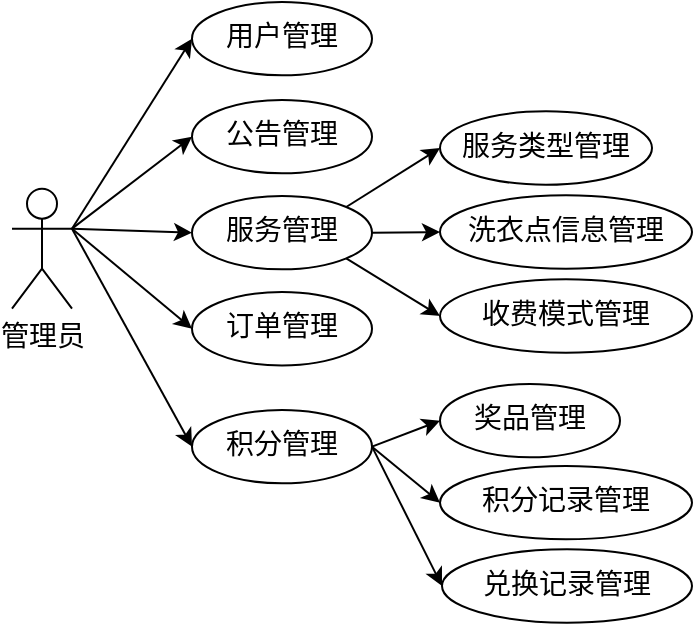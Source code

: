 <mxfile version="26.2.14">
  <diagram name="第 1 页" id="bXbiH3EwShpQN_3dVzvC">
    <mxGraphModel dx="1042" dy="562" grid="1" gridSize="10" guides="1" tooltips="1" connect="1" arrows="1" fold="1" page="1" pageScale="1" pageWidth="827" pageHeight="1169" math="0" shadow="0">
      <root>
        <mxCell id="0" />
        <mxCell id="1" parent="0" />
        <mxCell id="CFo9F7sb6gjn5Ljj4cxA-10" style="rounded=0;orthogonalLoop=1;jettySize=auto;html=1;exitX=1;exitY=0.333;exitDx=0;exitDy=0;exitPerimeter=0;entryX=0;entryY=0.5;entryDx=0;entryDy=0;fontFamily=宋体;fontSize=14;" parent="1" source="rSCCLJno3e1j1hXcmhqp-1" target="wD3wdMFgseMs4cs2oebw-1" edge="1">
          <mxGeometry relative="1" as="geometry" />
        </mxCell>
        <mxCell id="CFo9F7sb6gjn5Ljj4cxA-11" style="edgeStyle=none;rounded=0;orthogonalLoop=1;jettySize=auto;html=1;exitX=1;exitY=0.333;exitDx=0;exitDy=0;exitPerimeter=0;entryX=0;entryY=0.5;entryDx=0;entryDy=0;fontFamily=宋体;fontSize=14;" parent="1" source="rSCCLJno3e1j1hXcmhqp-1" target="rSCCLJno3e1j1hXcmhqp-6" edge="1">
          <mxGeometry relative="1" as="geometry" />
        </mxCell>
        <mxCell id="CFo9F7sb6gjn5Ljj4cxA-12" style="edgeStyle=none;rounded=0;orthogonalLoop=1;jettySize=auto;html=1;exitX=1;exitY=0.333;exitDx=0;exitDy=0;exitPerimeter=0;entryX=0;entryY=0.5;entryDx=0;entryDy=0;fontFamily=宋体;fontSize=14;" parent="1" source="rSCCLJno3e1j1hXcmhqp-1" target="CFo9F7sb6gjn5Ljj4cxA-1" edge="1">
          <mxGeometry relative="1" as="geometry" />
        </mxCell>
        <mxCell id="CFo9F7sb6gjn5Ljj4cxA-13" style="edgeStyle=none;rounded=0;orthogonalLoop=1;jettySize=auto;html=1;exitX=1;exitY=0.333;exitDx=0;exitDy=0;exitPerimeter=0;entryX=0;entryY=0.5;entryDx=0;entryDy=0;fontFamily=宋体;fontSize=14;" parent="1" source="rSCCLJno3e1j1hXcmhqp-1" target="CFo9F7sb6gjn5Ljj4cxA-5" edge="1">
          <mxGeometry relative="1" as="geometry" />
        </mxCell>
        <mxCell id="CFo9F7sb6gjn5Ljj4cxA-14" style="edgeStyle=none;rounded=0;orthogonalLoop=1;jettySize=auto;html=1;exitX=1;exitY=0.333;exitDx=0;exitDy=0;exitPerimeter=0;entryX=0;entryY=0.5;entryDx=0;entryDy=0;fontFamily=宋体;fontSize=14;" parent="1" source="rSCCLJno3e1j1hXcmhqp-1" target="CFo9F7sb6gjn5Ljj4cxA-6" edge="1">
          <mxGeometry relative="1" as="geometry" />
        </mxCell>
        <mxCell id="rSCCLJno3e1j1hXcmhqp-1" value="管理员" style="shape=umlActor;verticalLabelPosition=bottom;verticalAlign=top;html=1;outlineConnect=0;fontFamily=宋体;fontSize=14;" parent="1" vertex="1">
          <mxGeometry x="110" y="208.35" width="30" height="60" as="geometry" />
        </mxCell>
        <mxCell id="rSCCLJno3e1j1hXcmhqp-6" value="公告管理" style="ellipse;whiteSpace=wrap;html=1;fontFamily=宋体;fontSize=14;" parent="1" vertex="1">
          <mxGeometry x="200" y="164" width="90" height="36.67" as="geometry" />
        </mxCell>
        <mxCell id="wD3wdMFgseMs4cs2oebw-1" value="用户管理" style="ellipse;whiteSpace=wrap;html=1;fontFamily=宋体;fontSize=14;" parent="1" vertex="1">
          <mxGeometry x="200" y="115" width="90" height="36.67" as="geometry" />
        </mxCell>
        <mxCell id="CFo9F7sb6gjn5Ljj4cxA-15" style="edgeStyle=none;rounded=0;orthogonalLoop=1;jettySize=auto;html=1;exitX=1;exitY=0;exitDx=0;exitDy=0;entryX=0;entryY=0.5;entryDx=0;entryDy=0;fontFamily=宋体;fontSize=14;" parent="1" source="CFo9F7sb6gjn5Ljj4cxA-1" target="CFo9F7sb6gjn5Ljj4cxA-2" edge="1">
          <mxGeometry relative="1" as="geometry" />
        </mxCell>
        <mxCell id="CFo9F7sb6gjn5Ljj4cxA-16" style="edgeStyle=none;rounded=0;orthogonalLoop=1;jettySize=auto;html=1;exitX=1;exitY=0.5;exitDx=0;exitDy=0;entryX=0;entryY=0.5;entryDx=0;entryDy=0;fontFamily=宋体;fontSize=14;" parent="1" source="CFo9F7sb6gjn5Ljj4cxA-1" target="CFo9F7sb6gjn5Ljj4cxA-3" edge="1">
          <mxGeometry relative="1" as="geometry" />
        </mxCell>
        <mxCell id="CFo9F7sb6gjn5Ljj4cxA-17" style="edgeStyle=none;rounded=0;orthogonalLoop=1;jettySize=auto;html=1;exitX=1;exitY=1;exitDx=0;exitDy=0;entryX=0;entryY=0.5;entryDx=0;entryDy=0;fontFamily=宋体;fontSize=14;" parent="1" source="CFo9F7sb6gjn5Ljj4cxA-1" target="CFo9F7sb6gjn5Ljj4cxA-4" edge="1">
          <mxGeometry relative="1" as="geometry" />
        </mxCell>
        <mxCell id="CFo9F7sb6gjn5Ljj4cxA-1" value="服务管理" style="ellipse;whiteSpace=wrap;html=1;fontFamily=宋体;fontSize=14;" parent="1" vertex="1">
          <mxGeometry x="200" y="212.01" width="90" height="36.67" as="geometry" />
        </mxCell>
        <mxCell id="CFo9F7sb6gjn5Ljj4cxA-2" value="服务类型管理" style="ellipse;whiteSpace=wrap;html=1;fontFamily=宋体;fontSize=14;" parent="1" vertex="1">
          <mxGeometry x="324" y="169.67" width="106" height="36.67" as="geometry" />
        </mxCell>
        <mxCell id="CFo9F7sb6gjn5Ljj4cxA-3" value="洗衣点信息管理" style="ellipse;whiteSpace=wrap;html=1;fontFamily=宋体;fontSize=14;" parent="1" vertex="1">
          <mxGeometry x="324" y="211.67" width="126" height="36.67" as="geometry" />
        </mxCell>
        <mxCell id="CFo9F7sb6gjn5Ljj4cxA-4" value="收费模式管理" style="ellipse;whiteSpace=wrap;html=1;fontFamily=宋体;fontSize=14;" parent="1" vertex="1">
          <mxGeometry x="324" y="253.68" width="126" height="36.67" as="geometry" />
        </mxCell>
        <mxCell id="CFo9F7sb6gjn5Ljj4cxA-5" value="订单管理" style="ellipse;whiteSpace=wrap;html=1;fontFamily=宋体;fontSize=14;" parent="1" vertex="1">
          <mxGeometry x="200" y="260.02" width="90" height="36.67" as="geometry" />
        </mxCell>
        <mxCell id="CFo9F7sb6gjn5Ljj4cxA-18" style="edgeStyle=none;rounded=0;orthogonalLoop=1;jettySize=auto;html=1;exitX=1;exitY=0.5;exitDx=0;exitDy=0;entryX=0;entryY=0.5;entryDx=0;entryDy=0;fontFamily=宋体;fontSize=14;" parent="1" source="CFo9F7sb6gjn5Ljj4cxA-6" target="CFo9F7sb6gjn5Ljj4cxA-7" edge="1">
          <mxGeometry relative="1" as="geometry" />
        </mxCell>
        <mxCell id="CFo9F7sb6gjn5Ljj4cxA-19" style="edgeStyle=none;rounded=0;orthogonalLoop=1;jettySize=auto;html=1;exitX=1;exitY=0.5;exitDx=0;exitDy=0;entryX=0;entryY=0.5;entryDx=0;entryDy=0;fontFamily=宋体;fontSize=14;" parent="1" source="CFo9F7sb6gjn5Ljj4cxA-6" target="CFo9F7sb6gjn5Ljj4cxA-8" edge="1">
          <mxGeometry relative="1" as="geometry" />
        </mxCell>
        <mxCell id="CFo9F7sb6gjn5Ljj4cxA-20" style="edgeStyle=none;rounded=0;orthogonalLoop=1;jettySize=auto;html=1;exitX=1;exitY=0.5;exitDx=0;exitDy=0;entryX=0;entryY=0.5;entryDx=0;entryDy=0;fontFamily=宋体;fontSize=14;" parent="1" source="CFo9F7sb6gjn5Ljj4cxA-6" target="CFo9F7sb6gjn5Ljj4cxA-9" edge="1">
          <mxGeometry relative="1" as="geometry" />
        </mxCell>
        <mxCell id="CFo9F7sb6gjn5Ljj4cxA-6" value="积分管理" style="ellipse;whiteSpace=wrap;html=1;fontFamily=宋体;fontSize=14;" parent="1" vertex="1">
          <mxGeometry x="200" y="319" width="90" height="36.67" as="geometry" />
        </mxCell>
        <mxCell id="CFo9F7sb6gjn5Ljj4cxA-7" value="奖品管理" style="ellipse;whiteSpace=wrap;html=1;fontFamily=宋体;fontSize=14;" parent="1" vertex="1">
          <mxGeometry x="324" y="306" width="90" height="36.67" as="geometry" />
        </mxCell>
        <mxCell id="CFo9F7sb6gjn5Ljj4cxA-8" value="积分记录管理" style="ellipse;whiteSpace=wrap;html=1;fontFamily=宋体;fontSize=14;" parent="1" vertex="1">
          <mxGeometry x="324" y="347" width="126" height="36.67" as="geometry" />
        </mxCell>
        <mxCell id="CFo9F7sb6gjn5Ljj4cxA-9" value="兑换记录管理" style="ellipse;whiteSpace=wrap;html=1;fontFamily=宋体;fontSize=14;" parent="1" vertex="1">
          <mxGeometry x="325" y="388.67" width="125" height="36.67" as="geometry" />
        </mxCell>
      </root>
    </mxGraphModel>
  </diagram>
</mxfile>
